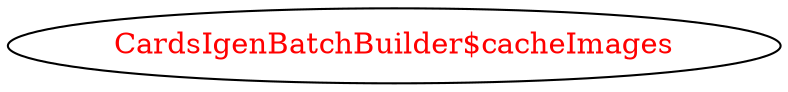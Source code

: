 digraph dependencyGraph {
 concentrate=true;
 ranksep="2.0";
 rankdir="LR"; 
 splines="ortho";
"CardsIgenBatchBuilder$cacheImages" [fontcolor="red"];
}